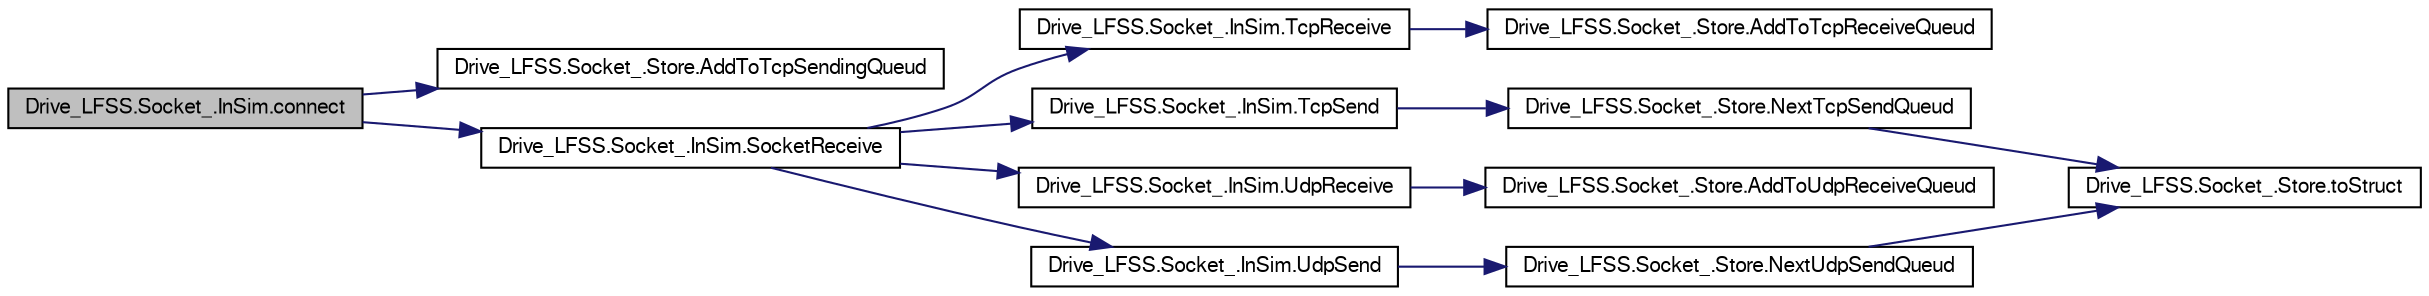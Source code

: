 digraph G
{
  bgcolor="transparent";
  edge [fontname="FreeSans",fontsize=10,labelfontname="FreeSans",labelfontsize=10];
  node [fontname="FreeSans",fontsize=10,shape=record];
  rankdir=LR;
  Node1 [label="Drive_LFSS.Socket_.InSim.connect",height=0.2,width=0.4,color="black", fillcolor="grey75", style="filled" fontcolor="black"];
  Node1 -> Node2 [color="midnightblue",fontsize=10,style="solid",fontname="FreeSans"];
  Node2 [label="Drive_LFSS.Socket_.Store.AddToTcpSendingQueud",height=0.2,width=0.4,color="black",URL="$class_drive___l_f_s_s_1_1_socket___1_1_store.html#892473eb97e22020a492096685e6b427"];
  Node1 -> Node3 [color="midnightblue",fontsize=10,style="solid",fontname="FreeSans"];
  Node3 [label="Drive_LFSS.Socket_.InSim.SocketReceive",height=0.2,width=0.4,color="black",URL="$class_drive___l_f_s_s_1_1_socket___1_1_in_sim.html#2f7f8b53f68ea47b95e38b5b5f15b048"];
  Node3 -> Node4 [color="midnightblue",fontsize=10,style="solid",fontname="FreeSans"];
  Node4 [label="Drive_LFSS.Socket_.InSim.TcpReceive",height=0.2,width=0.4,color="black",URL="$class_drive___l_f_s_s_1_1_socket___1_1_in_sim.html#c4646bf6d5ac3304c58520b680a60af3"];
  Node4 -> Node5 [color="midnightblue",fontsize=10,style="solid",fontname="FreeSans"];
  Node5 [label="Drive_LFSS.Socket_.Store.AddToTcpReceiveQueud",height=0.2,width=0.4,color="black",URL="$class_drive___l_f_s_s_1_1_socket___1_1_store.html#fca6b41ede071f489466765dc49542b4"];
  Node3 -> Node6 [color="midnightblue",fontsize=10,style="solid",fontname="FreeSans"];
  Node6 [label="Drive_LFSS.Socket_.InSim.TcpSend",height=0.2,width=0.4,color="black",URL="$class_drive___l_f_s_s_1_1_socket___1_1_in_sim.html#cbbd8dde5fa1a8a4bcd8711af8f220c4"];
  Node6 -> Node7 [color="midnightblue",fontsize=10,style="solid",fontname="FreeSans"];
  Node7 [label="Drive_LFSS.Socket_.Store.NextTcpSendQueud",height=0.2,width=0.4,color="black",URL="$class_drive___l_f_s_s_1_1_socket___1_1_store.html#953e76671694ea575bf97a66edf877da"];
  Node7 -> Node8 [color="midnightblue",fontsize=10,style="solid",fontname="FreeSans"];
  Node8 [label="Drive_LFSS.Socket_.Store.toStruct",height=0.2,width=0.4,color="black",URL="$class_drive___l_f_s_s_1_1_socket___1_1_store.html#87aa2201168ae12e1d9116370ecd8e32"];
  Node3 -> Node9 [color="midnightblue",fontsize=10,style="solid",fontname="FreeSans"];
  Node9 [label="Drive_LFSS.Socket_.InSim.UdpReceive",height=0.2,width=0.4,color="black",URL="$class_drive___l_f_s_s_1_1_socket___1_1_in_sim.html#07c7ee5dd636cda5a36d91fd07f4ca72"];
  Node9 -> Node10 [color="midnightblue",fontsize=10,style="solid",fontname="FreeSans"];
  Node10 [label="Drive_LFSS.Socket_.Store.AddToUdpReceiveQueud",height=0.2,width=0.4,color="black",URL="$class_drive___l_f_s_s_1_1_socket___1_1_store.html#09d2feba92c46a7979ac8fb148b5830a"];
  Node3 -> Node11 [color="midnightblue",fontsize=10,style="solid",fontname="FreeSans"];
  Node11 [label="Drive_LFSS.Socket_.InSim.UdpSend",height=0.2,width=0.4,color="black",URL="$class_drive___l_f_s_s_1_1_socket___1_1_in_sim.html#aa5cfcda874af2736165383ebe57112c"];
  Node11 -> Node12 [color="midnightblue",fontsize=10,style="solid",fontname="FreeSans"];
  Node12 [label="Drive_LFSS.Socket_.Store.NextUdpSendQueud",height=0.2,width=0.4,color="black",URL="$class_drive___l_f_s_s_1_1_socket___1_1_store.html#c570cb6f2bb594205ef67d9e6431e636"];
  Node12 -> Node8 [color="midnightblue",fontsize=10,style="solid",fontname="FreeSans"];
}
